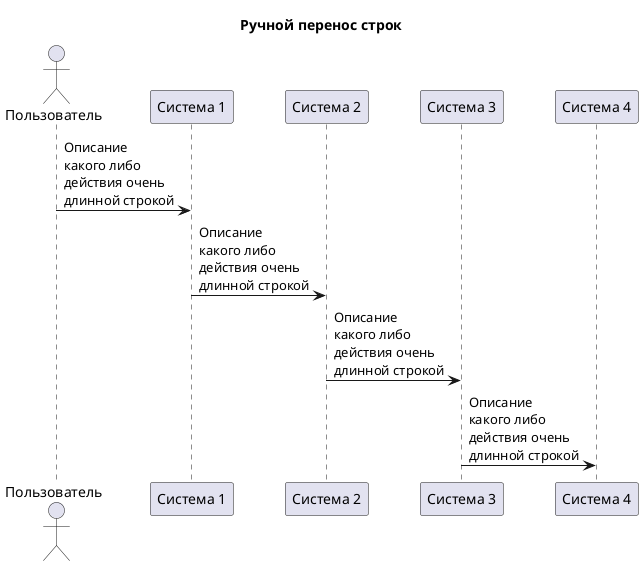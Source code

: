 @startuml Широкая диаграмма

title Ручной перенос строк

'__ АКТОРЫ __
actor "Пользователь" as User
participant "Система 1" as System_1
participant "Система 2" as System_2
participant "Система 3" as System_3
participant "Система 4" as System_4

'__ ВЗАИМОДЕЙСТВИЕ __
User -> System_1: Описание \nкакого либо \nдействия очень \nдлинной строкой
System_1 -> System_2: Описание \nкакого либо \nдействия очень \nдлинной строкой
System_2 -> System_3: Описание \nкакого либо \nдействия очень \nдлинной строкой
System_3 -> System_4: Описание \nкакого либо \nдействия очень \nдлинной строкой

@enduml
